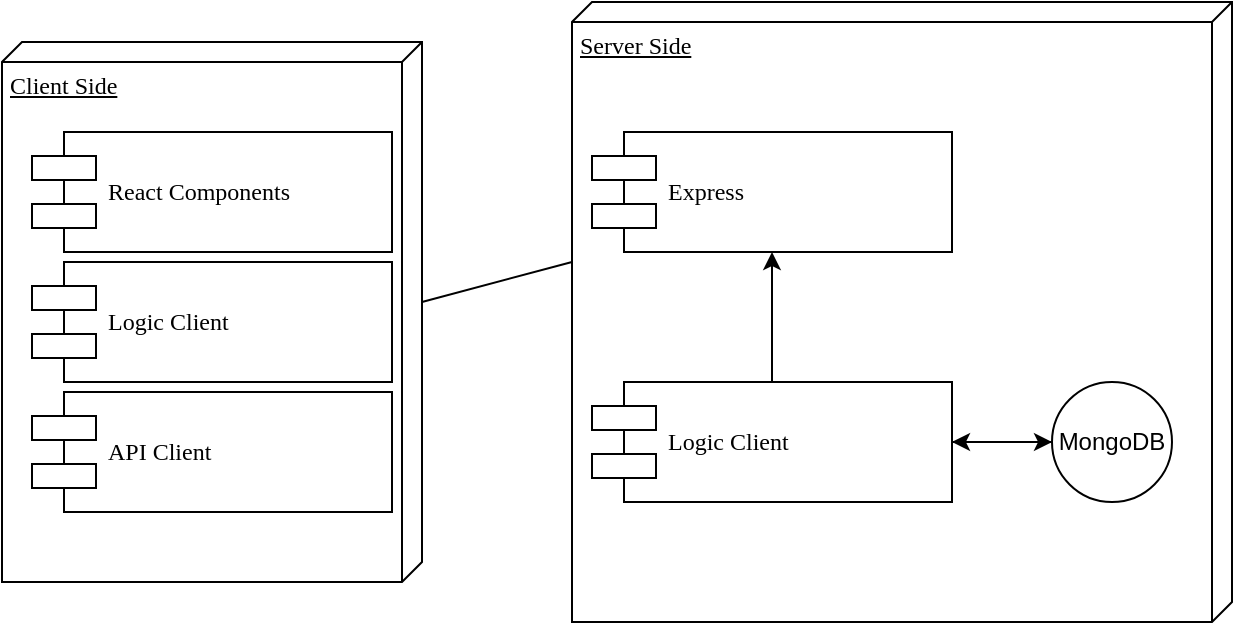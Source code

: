 <mxfile pages="1" version="11.2.4" type="device"><diagram name="Page-1" id="5f0bae14-7c28-e335-631c-24af17079c00"><mxGraphModel dx="1108" dy="415" grid="1" gridSize="10" guides="1" tooltips="1" connect="1" arrows="1" fold="1" page="1" pageScale="1" pageWidth="1100" pageHeight="850" background="#ffffff" math="0" shadow="0"><root><mxCell id="0"/><mxCell id="1" parent="0"/><mxCell id="39150e848f15840c-1" value="Client Side" style="verticalAlign=top;align=left;spacingTop=8;spacingLeft=2;spacingRight=12;shape=cube;size=10;direction=south;fontStyle=4;html=1;rounded=0;shadow=0;comic=0;labelBackgroundColor=none;strokeColor=#000000;strokeWidth=1;fillColor=#ffffff;fontFamily=Verdana;fontSize=12;fontColor=#000000;" parent="1" vertex="1"><mxGeometry x="235" y="40" width="210" height="270" as="geometry"/></mxCell><mxCell id="39150e848f15840c-5" value="Logic Client" style="shape=component;align=left;spacingLeft=36;rounded=0;shadow=0;comic=0;labelBackgroundColor=none;strokeColor=#000000;strokeWidth=1;fillColor=#ffffff;fontFamily=Verdana;fontSize=12;fontColor=#000000;html=1;" parent="1" vertex="1"><mxGeometry x="250" y="150" width="180" height="60" as="geometry"/></mxCell><mxCell id="DrfNhcdiFyrx9TJKKf5X-1" value="React Components" style="shape=component;align=left;spacingLeft=36;rounded=0;shadow=0;comic=0;labelBackgroundColor=none;strokeColor=#000000;strokeWidth=1;fillColor=#ffffff;fontFamily=Verdana;fontSize=12;fontColor=#000000;html=1;" vertex="1" parent="1"><mxGeometry x="250" y="85" width="180" height="60" as="geometry"/></mxCell><mxCell id="DrfNhcdiFyrx9TJKKf5X-2" value="API Client" style="shape=component;align=left;spacingLeft=36;rounded=0;shadow=0;comic=0;labelBackgroundColor=none;strokeColor=#000000;strokeWidth=1;fillColor=#ffffff;fontFamily=Verdana;fontSize=12;fontColor=#000000;html=1;" vertex="1" parent="1"><mxGeometry x="250" y="215" width="180" height="60" as="geometry"/></mxCell><mxCell id="DrfNhcdiFyrx9TJKKf5X-3" value="Server Side" style="verticalAlign=top;align=left;spacingTop=8;spacingLeft=2;spacingRight=12;shape=cube;size=10;direction=south;fontStyle=4;html=1;rounded=0;shadow=0;comic=0;labelBackgroundColor=none;strokeColor=#000000;strokeWidth=1;fillColor=#ffffff;fontFamily=Verdana;fontSize=12;fontColor=#000000;" vertex="1" parent="1"><mxGeometry x="520" y="20" width="330" height="310" as="geometry"/></mxCell><mxCell id="DrfNhcdiFyrx9TJKKf5X-4" value="Logic Client" style="shape=component;align=left;spacingLeft=36;rounded=0;shadow=0;comic=0;labelBackgroundColor=none;strokeColor=#000000;strokeWidth=1;fillColor=#ffffff;fontFamily=Verdana;fontSize=12;fontColor=#000000;html=1;" vertex="1" parent="1"><mxGeometry x="530" y="210" width="180" height="60" as="geometry"/></mxCell><mxCell id="DrfNhcdiFyrx9TJKKf5X-5" value="Express" style="shape=component;align=left;spacingLeft=36;rounded=0;shadow=0;comic=0;labelBackgroundColor=none;strokeColor=#000000;strokeWidth=1;fillColor=#ffffff;fontFamily=Verdana;fontSize=12;fontColor=#000000;html=1;" vertex="1" parent="1"><mxGeometry x="530" y="85" width="180" height="60" as="geometry"/></mxCell><mxCell id="DrfNhcdiFyrx9TJKKf5X-10" value="" style="edgeStyle=orthogonalEdgeStyle;rounded=0;orthogonalLoop=1;jettySize=auto;html=1;" edge="1" parent="1" source="DrfNhcdiFyrx9TJKKf5X-7" target="DrfNhcdiFyrx9TJKKf5X-4"><mxGeometry relative="1" as="geometry"/></mxCell><mxCell id="DrfNhcdiFyrx9TJKKf5X-7" value="MongoDB" style="ellipse;whiteSpace=wrap;html=1;aspect=fixed;" vertex="1" parent="1"><mxGeometry x="760" y="210" width="60" height="60" as="geometry"/></mxCell><mxCell id="DrfNhcdiFyrx9TJKKf5X-8" value="" style="endArrow=classic;html=1;entryX=0;entryY=0.5;entryDx=0;entryDy=0;exitX=1;exitY=0.5;exitDx=0;exitDy=0;" edge="1" parent="1" source="DrfNhcdiFyrx9TJKKf5X-4" target="DrfNhcdiFyrx9TJKKf5X-7"><mxGeometry width="50" height="50" relative="1" as="geometry"><mxPoint x="735" y="270" as="sourcePoint"/><mxPoint x="785" y="220" as="targetPoint"/></mxGeometry></mxCell><mxCell id="DrfNhcdiFyrx9TJKKf5X-11" value="" style="endArrow=classic;html=1;entryX=0.5;entryY=1;entryDx=0;entryDy=0;exitX=0.5;exitY=0;exitDx=0;exitDy=0;" edge="1" parent="1" source="DrfNhcdiFyrx9TJKKf5X-4" target="DrfNhcdiFyrx9TJKKf5X-5"><mxGeometry width="50" height="50" relative="1" as="geometry"><mxPoint x="240" y="360" as="sourcePoint"/><mxPoint x="290" y="310" as="targetPoint"/><Array as="points"/></mxGeometry></mxCell><mxCell id="DrfNhcdiFyrx9TJKKf5X-12" value="" style="endArrow=none;html=1;entryX=0;entryY=0;entryDx=130;entryDy=0;entryPerimeter=0;exitX=0;exitY=0;exitDx=130;exitDy=330;exitPerimeter=0;" edge="1" parent="1" source="DrfNhcdiFyrx9TJKKf5X-3" target="39150e848f15840c-1"><mxGeometry width="50" height="50" relative="1" as="geometry"><mxPoint x="240" y="360" as="sourcePoint"/><mxPoint x="290" y="310" as="targetPoint"/></mxGeometry></mxCell></root></mxGraphModel></diagram></mxfile>